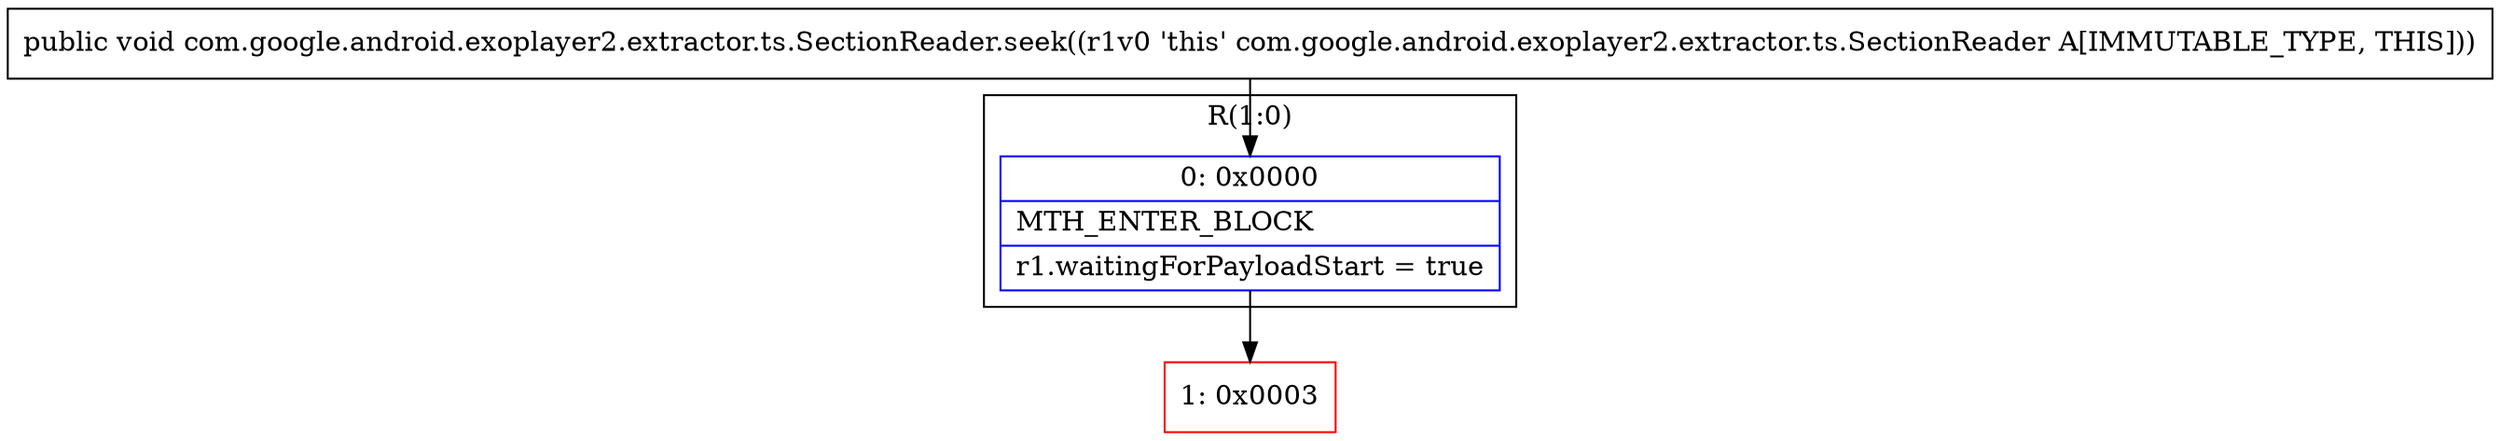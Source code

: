 digraph "CFG forcom.google.android.exoplayer2.extractor.ts.SectionReader.seek()V" {
subgraph cluster_Region_2141330209 {
label = "R(1:0)";
node [shape=record,color=blue];
Node_0 [shape=record,label="{0\:\ 0x0000|MTH_ENTER_BLOCK\l|r1.waitingForPayloadStart = true\l}"];
}
Node_1 [shape=record,color=red,label="{1\:\ 0x0003}"];
MethodNode[shape=record,label="{public void com.google.android.exoplayer2.extractor.ts.SectionReader.seek((r1v0 'this' com.google.android.exoplayer2.extractor.ts.SectionReader A[IMMUTABLE_TYPE, THIS])) }"];
MethodNode -> Node_0;
Node_0 -> Node_1;
}

